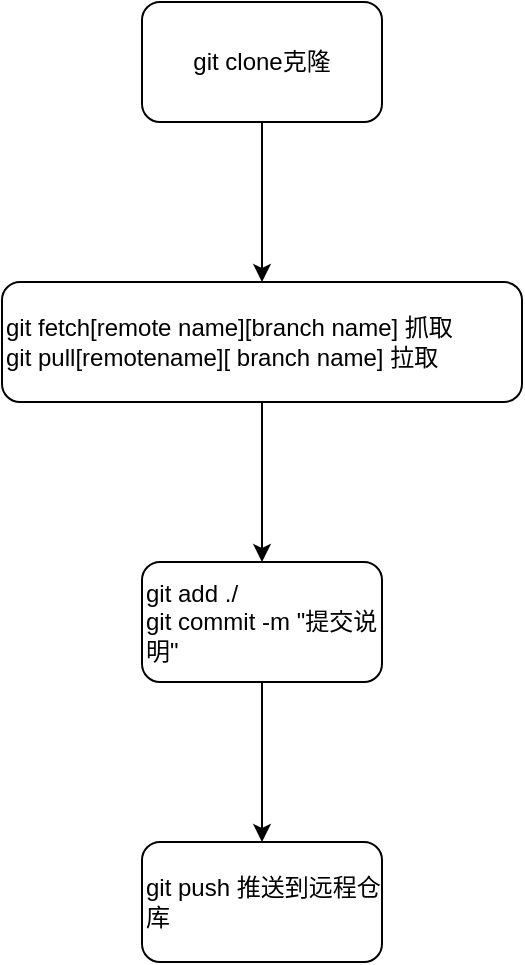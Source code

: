 <mxfile version="12.2.4"><diagram id="p5fFIhjQDgn_YgLYql3H"><mxGraphModel dx="781" dy="627" grid="1" gridSize="10" guides="1" tooltips="1" connect="1" arrows="1" fold="1" page="1" pageScale="1" pageWidth="827" pageHeight="1169" math="0" shadow="0"><root><mxCell id="0"/><mxCell id="1" parent="0"/><mxCell id="4" value="" style="edgeStyle=orthogonalEdgeStyle;rounded=0;orthogonalLoop=1;jettySize=auto;html=1;" edge="1" parent="1" source="2" target="3"><mxGeometry relative="1" as="geometry"/></mxCell><mxCell id="2" value="git clone克隆" style="rounded=1;whiteSpace=wrap;html=1;" vertex="1" parent="1"><mxGeometry x="230" y="60" width="120" height="60" as="geometry"/></mxCell><mxCell id="6" value="" style="edgeStyle=orthogonalEdgeStyle;rounded=0;orthogonalLoop=1;jettySize=auto;html=1;" edge="1" parent="1" source="3"><mxGeometry relative="1" as="geometry"><mxPoint x="290" y="340" as="targetPoint"/></mxGeometry></mxCell><mxCell id="3" value="git fetch[remote name][branch name] 抓取&lt;br&gt;git pull[remotename][ branch name] 拉取" style="rounded=1;whiteSpace=wrap;html=1;align=left;" vertex="1" parent="1"><mxGeometry x="160" y="200" width="260" height="60" as="geometry"/></mxCell><mxCell id="9" value="" style="edgeStyle=orthogonalEdgeStyle;rounded=0;orthogonalLoop=1;jettySize=auto;html=1;" edge="1" parent="1" source="7" target="8"><mxGeometry relative="1" as="geometry"/></mxCell><mxCell id="7" value="git add ./&lt;br&gt;git commit -m &quot;提交说明&quot;" style="rounded=1;whiteSpace=wrap;html=1;align=left;" vertex="1" parent="1"><mxGeometry x="230" y="340" width="120" height="60" as="geometry"/></mxCell><mxCell id="8" value="git push 推送到远程仓库" style="rounded=1;whiteSpace=wrap;html=1;align=left;" vertex="1" parent="1"><mxGeometry x="230" y="480" width="120" height="60" as="geometry"/></mxCell></root></mxGraphModel></diagram></mxfile>